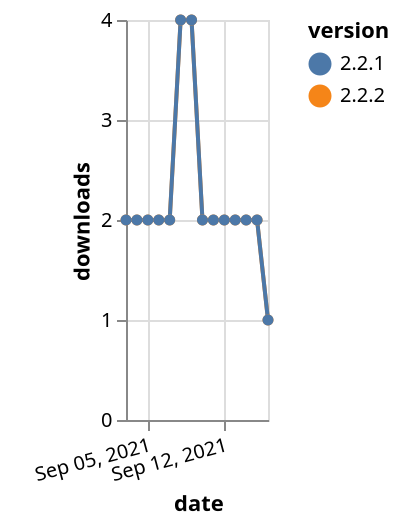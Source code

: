 {"$schema": "https://vega.github.io/schema/vega-lite/v5.json", "description": "A simple bar chart with embedded data.", "data": {"values": [{"date": "2021-09-03", "total": 3471, "delta": 2, "version": "2.2.2"}, {"date": "2021-09-04", "total": 3473, "delta": 2, "version": "2.2.2"}, {"date": "2021-09-05", "total": 3475, "delta": 2, "version": "2.2.2"}, {"date": "2021-09-06", "total": 3477, "delta": 2, "version": "2.2.2"}, {"date": "2021-09-07", "total": 3479, "delta": 2, "version": "2.2.2"}, {"date": "2021-09-08", "total": 3483, "delta": 4, "version": "2.2.2"}, {"date": "2021-09-09", "total": 3487, "delta": 4, "version": "2.2.2"}, {"date": "2021-09-10", "total": 3489, "delta": 2, "version": "2.2.2"}, {"date": "2021-09-11", "total": 3491, "delta": 2, "version": "2.2.2"}, {"date": "2021-09-12", "total": 3493, "delta": 2, "version": "2.2.2"}, {"date": "2021-09-13", "total": 3495, "delta": 2, "version": "2.2.2"}, {"date": "2021-09-14", "total": 3497, "delta": 2, "version": "2.2.2"}, {"date": "2021-09-15", "total": 3499, "delta": 2, "version": "2.2.2"}, {"date": "2021-09-16", "total": 3500, "delta": 1, "version": "2.2.2"}, {"date": "2021-09-03", "total": 3413, "delta": 2, "version": "2.2.1"}, {"date": "2021-09-04", "total": 3415, "delta": 2, "version": "2.2.1"}, {"date": "2021-09-05", "total": 3417, "delta": 2, "version": "2.2.1"}, {"date": "2021-09-06", "total": 3419, "delta": 2, "version": "2.2.1"}, {"date": "2021-09-07", "total": 3421, "delta": 2, "version": "2.2.1"}, {"date": "2021-09-08", "total": 3425, "delta": 4, "version": "2.2.1"}, {"date": "2021-09-09", "total": 3429, "delta": 4, "version": "2.2.1"}, {"date": "2021-09-10", "total": 3431, "delta": 2, "version": "2.2.1"}, {"date": "2021-09-11", "total": 3433, "delta": 2, "version": "2.2.1"}, {"date": "2021-09-12", "total": 3435, "delta": 2, "version": "2.2.1"}, {"date": "2021-09-13", "total": 3437, "delta": 2, "version": "2.2.1"}, {"date": "2021-09-14", "total": 3439, "delta": 2, "version": "2.2.1"}, {"date": "2021-09-15", "total": 3441, "delta": 2, "version": "2.2.1"}, {"date": "2021-09-16", "total": 3442, "delta": 1, "version": "2.2.1"}]}, "width": "container", "mark": {"type": "line", "point": {"filled": true}}, "encoding": {"x": {"field": "date", "type": "temporal", "timeUnit": "yearmonthdate", "title": "date", "axis": {"labelAngle": -15}}, "y": {"field": "delta", "type": "quantitative", "title": "downloads"}, "color": {"field": "version", "type": "nominal"}, "tooltip": {"field": "delta"}}}